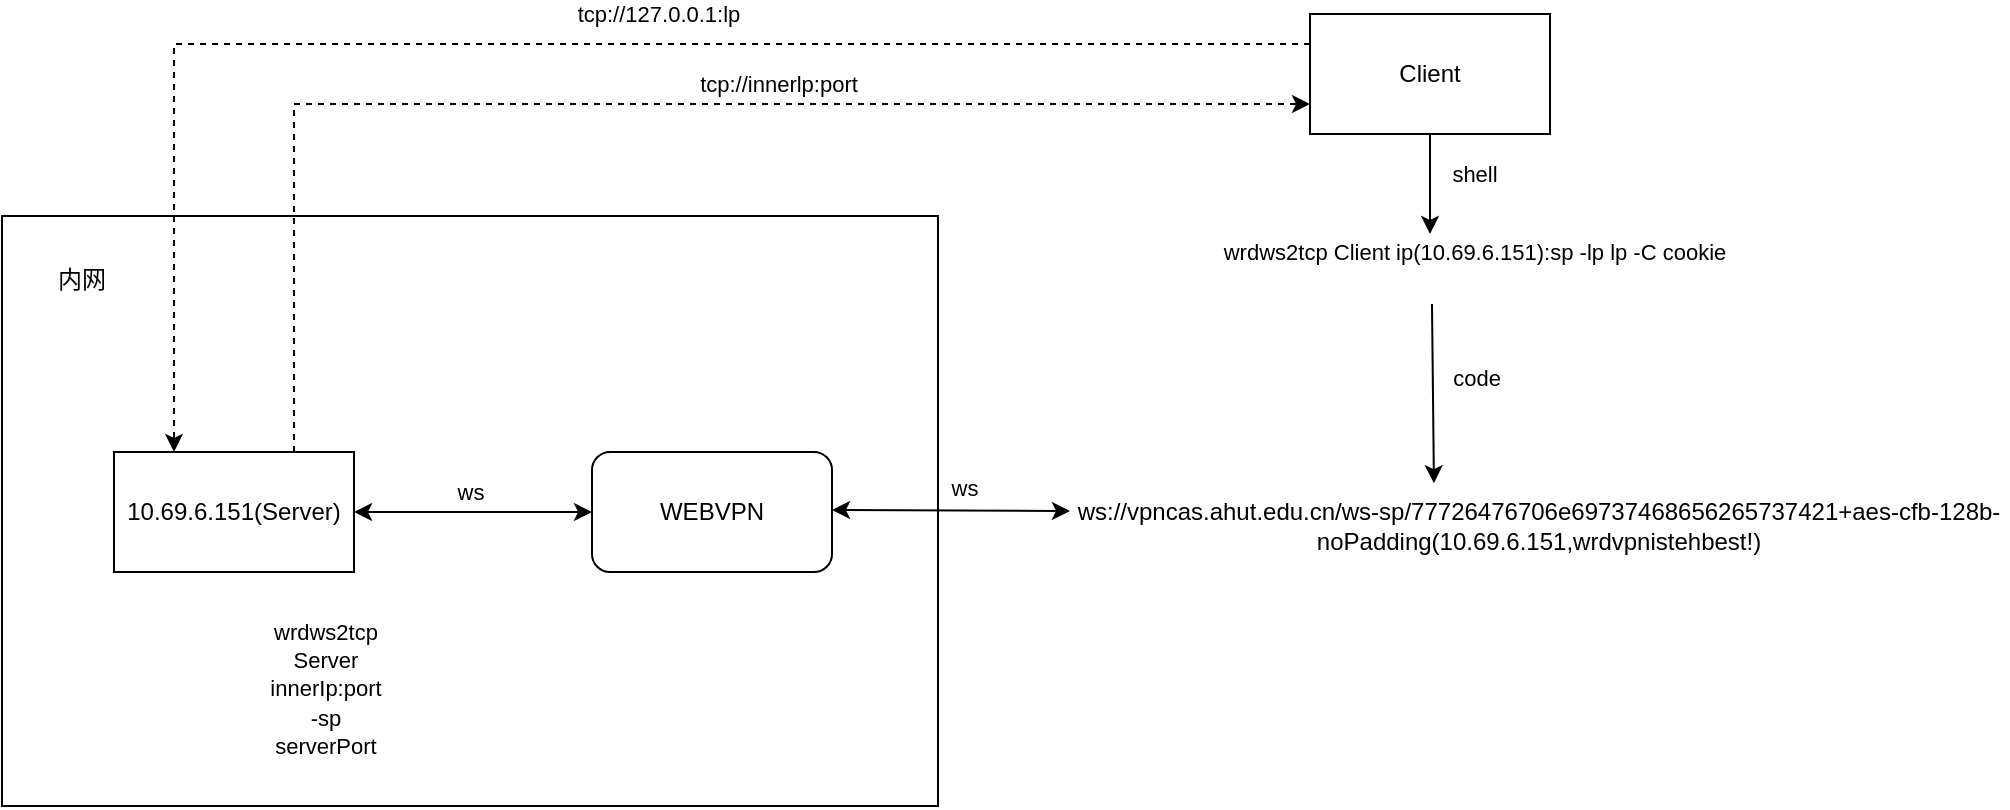 <mxfile version="26.2.15">
  <diagram name="第 1 页" id="xh4dDEV0Z3U1ccfdmhcR">
    <mxGraphModel dx="1034" dy="578" grid="0" gridSize="10" guides="1" tooltips="1" connect="1" arrows="1" fold="1" page="0" pageScale="1" pageWidth="827" pageHeight="1169" math="0" shadow="0">
      <root>
        <mxCell id="0" />
        <mxCell id="1" parent="0" />
        <mxCell id="zvaevBFsoiHge6Q9c9Pc-1" value="" style="rounded=0;whiteSpace=wrap;html=1;" vertex="1" parent="1">
          <mxGeometry x="8" y="135" width="468" height="295" as="geometry" />
        </mxCell>
        <mxCell id="zvaevBFsoiHge6Q9c9Pc-2" value="内网" style="text;html=1;align=center;verticalAlign=middle;whiteSpace=wrap;rounded=0;" vertex="1" parent="1">
          <mxGeometry x="18" y="152" width="60" height="30" as="geometry" />
        </mxCell>
        <mxCell id="zvaevBFsoiHge6Q9c9Pc-3" value="WEBVPN" style="rounded=1;whiteSpace=wrap;html=1;" vertex="1" parent="1">
          <mxGeometry x="303" y="253" width="120" height="60" as="geometry" />
        </mxCell>
        <mxCell id="zvaevBFsoiHge6Q9c9Pc-36" style="edgeStyle=orthogonalEdgeStyle;rounded=0;orthogonalLoop=1;jettySize=auto;html=1;exitX=0.75;exitY=0;exitDx=0;exitDy=0;entryX=0;entryY=0.75;entryDx=0;entryDy=0;dashed=1;" edge="1" parent="1" source="zvaevBFsoiHge6Q9c9Pc-4" target="zvaevBFsoiHge6Q9c9Pc-5">
          <mxGeometry relative="1" as="geometry" />
        </mxCell>
        <mxCell id="zvaevBFsoiHge6Q9c9Pc-37" value="tcp://innerlp:port" style="edgeLabel;html=1;align=center;verticalAlign=middle;resizable=0;points=[];" vertex="1" connectable="0" parent="zvaevBFsoiHge6Q9c9Pc-36">
          <mxGeometry x="0.337" y="4" relative="1" as="geometry">
            <mxPoint x="-40" y="-6" as="offset" />
          </mxGeometry>
        </mxCell>
        <mxCell id="zvaevBFsoiHge6Q9c9Pc-4" value="10.69.6.151(Server)" style="rounded=0;whiteSpace=wrap;html=1;" vertex="1" parent="1">
          <mxGeometry x="64" y="253" width="120" height="60" as="geometry" />
        </mxCell>
        <mxCell id="zvaevBFsoiHge6Q9c9Pc-34" style="edgeStyle=orthogonalEdgeStyle;rounded=0;orthogonalLoop=1;jettySize=auto;html=1;exitX=0;exitY=0.25;exitDx=0;exitDy=0;entryX=0.25;entryY=0;entryDx=0;entryDy=0;dashed=1;" edge="1" parent="1" source="zvaevBFsoiHge6Q9c9Pc-5" target="zvaevBFsoiHge6Q9c9Pc-4">
          <mxGeometry relative="1" as="geometry" />
        </mxCell>
        <mxCell id="zvaevBFsoiHge6Q9c9Pc-35" value="tcp://127.0.0.1:lp" style="edgeLabel;html=1;align=center;verticalAlign=middle;resizable=0;points=[];" vertex="1" connectable="0" parent="zvaevBFsoiHge6Q9c9Pc-34">
          <mxGeometry x="-0.064" y="-4" relative="1" as="geometry">
            <mxPoint x="35" y="-11" as="offset" />
          </mxGeometry>
        </mxCell>
        <mxCell id="zvaevBFsoiHge6Q9c9Pc-5" value="Client" style="rounded=0;whiteSpace=wrap;html=1;" vertex="1" parent="1">
          <mxGeometry x="662" y="34" width="120" height="60" as="geometry" />
        </mxCell>
        <mxCell id="zvaevBFsoiHge6Q9c9Pc-8" value="" style="endArrow=classic;html=1;rounded=0;entryX=0.388;entryY=-0.213;entryDx=0;entryDy=0;entryPerimeter=0;" edge="1" parent="1" target="zvaevBFsoiHge6Q9c9Pc-9">
          <mxGeometry width="50" height="50" relative="1" as="geometry">
            <mxPoint x="723" y="179" as="sourcePoint" />
            <mxPoint x="721" y="190" as="targetPoint" />
          </mxGeometry>
        </mxCell>
        <mxCell id="zvaevBFsoiHge6Q9c9Pc-18" value="code&lt;div&gt;&lt;br&gt;&lt;/div&gt;" style="edgeLabel;html=1;align=center;verticalAlign=middle;resizable=0;points=[];" vertex="1" connectable="0" parent="zvaevBFsoiHge6Q9c9Pc-8">
          <mxGeometry x="-0.039" y="4" relative="1" as="geometry">
            <mxPoint x="17" y="1" as="offset" />
          </mxGeometry>
        </mxCell>
        <mxCell id="zvaevBFsoiHge6Q9c9Pc-9" value="ws://vpncas.ahut.edu.cn/ws-sp/77726476706e69737468656265737421+aes-cfb-128b-noPadding(10.69.6.151,wrdvpnistehbest!)" style="text;html=1;align=center;verticalAlign=middle;whiteSpace=wrap;rounded=0;" vertex="1" parent="1">
          <mxGeometry x="542" y="275" width="469" height="30" as="geometry" />
        </mxCell>
        <mxCell id="zvaevBFsoiHge6Q9c9Pc-10" value="wrdws2tcp Client ip(10.69.6.151):sp -lp lp -C cookie" style="edgeLabel;html=1;align=center;verticalAlign=middle;resizable=0;points=[];" vertex="1" connectable="0" parent="1">
          <mxGeometry x="744.086" y="152.315" as="geometry" />
        </mxCell>
        <mxCell id="zvaevBFsoiHge6Q9c9Pc-11" value="" style="endArrow=classic;html=1;rounded=0;exitX=0.5;exitY=1;exitDx=0;exitDy=0;" edge="1" parent="1" source="zvaevBFsoiHge6Q9c9Pc-5">
          <mxGeometry width="50" height="50" relative="1" as="geometry">
            <mxPoint x="534" y="328" as="sourcePoint" />
            <mxPoint x="722" y="144" as="targetPoint" />
          </mxGeometry>
        </mxCell>
        <mxCell id="zvaevBFsoiHge6Q9c9Pc-17" value="shell&lt;div&gt;&lt;br&gt;&lt;/div&gt;" style="edgeLabel;html=1;align=center;verticalAlign=middle;resizable=0;points=[];" vertex="1" connectable="0" parent="zvaevBFsoiHge6Q9c9Pc-11">
          <mxGeometry x="-0.2" y="1" relative="1" as="geometry">
            <mxPoint x="21" y="7" as="offset" />
          </mxGeometry>
        </mxCell>
        <mxCell id="zvaevBFsoiHge6Q9c9Pc-23" value="&lt;span style=&quot;font-size: 11px; text-wrap-mode: nowrap; background-color: rgb(255, 255, 255);&quot;&gt;wrdws2tcp Server innerIp:port -sp serverPort&lt;/span&gt;" style="text;html=1;align=center;verticalAlign=middle;whiteSpace=wrap;rounded=0;" vertex="1" parent="1">
          <mxGeometry x="140" y="356" width="60" height="30" as="geometry" />
        </mxCell>
        <mxCell id="zvaevBFsoiHge6Q9c9Pc-27" value="" style="endArrow=classic;startArrow=classic;html=1;rounded=0;exitX=1;exitY=0.25;exitDx=0;exitDy=0;entryX=0;entryY=0.25;entryDx=0;entryDy=0;" edge="1" parent="1" target="zvaevBFsoiHge6Q9c9Pc-9">
          <mxGeometry width="50" height="50" relative="1" as="geometry">
            <mxPoint x="423" y="282" as="sourcePoint" />
            <mxPoint x="460" y="96" as="targetPoint" />
          </mxGeometry>
        </mxCell>
        <mxCell id="zvaevBFsoiHge6Q9c9Pc-28" value="ws" style="edgeLabel;html=1;align=center;verticalAlign=middle;resizable=0;points=[];" vertex="1" connectable="0" parent="zvaevBFsoiHge6Q9c9Pc-27">
          <mxGeometry x="0.194" y="-5" relative="1" as="geometry">
            <mxPoint x="-5" y="-17" as="offset" />
          </mxGeometry>
        </mxCell>
        <mxCell id="zvaevBFsoiHge6Q9c9Pc-29" value="" style="endArrow=classic;startArrow=classic;html=1;rounded=0;exitX=1;exitY=0.5;exitDx=0;exitDy=0;entryX=0;entryY=0.5;entryDx=0;entryDy=0;" edge="1" parent="1" source="zvaevBFsoiHge6Q9c9Pc-4" target="zvaevBFsoiHge6Q9c9Pc-3">
          <mxGeometry width="50" height="50" relative="1" as="geometry">
            <mxPoint x="410" y="132" as="sourcePoint" />
            <mxPoint x="460" y="82" as="targetPoint" />
          </mxGeometry>
        </mxCell>
        <mxCell id="zvaevBFsoiHge6Q9c9Pc-30" value="ws" style="edgeLabel;html=1;align=center;verticalAlign=middle;resizable=0;points=[];" vertex="1" connectable="0" parent="zvaevBFsoiHge6Q9c9Pc-29">
          <mxGeometry x="-0.16" y="-4" relative="1" as="geometry">
            <mxPoint x="8" y="-14" as="offset" />
          </mxGeometry>
        </mxCell>
      </root>
    </mxGraphModel>
  </diagram>
</mxfile>
